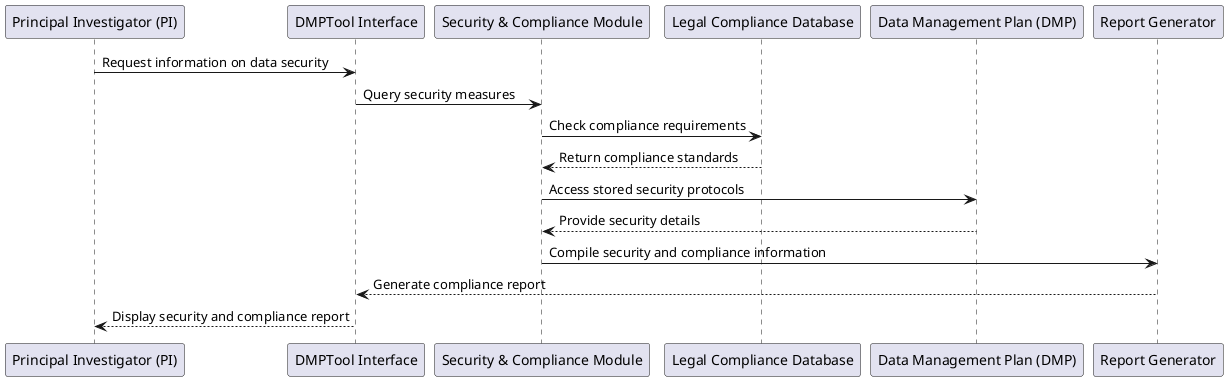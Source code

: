 @startuml
participant "Principal Investigator (PI)" as PI
participant "DMPTool Interface" as Interface
participant "Security & Compliance Module" as SecurityModule
participant "Legal Compliance Database" as ComplianceDB
participant "Data Management Plan (DMP)" as DMP
participant "Report Generator" as ReportGenerator

PI -> Interface: Request information on data security
Interface -> SecurityModule: Query security measures
SecurityModule -> ComplianceDB: Check compliance requirements
ComplianceDB --> SecurityModule: Return compliance standards
SecurityModule -> DMP: Access stored security protocols
DMP --> SecurityModule: Provide security details
SecurityModule -> ReportGenerator: Compile security and compliance information
ReportGenerator --> Interface: Generate compliance report
Interface --> PI: Display security and compliance report
@enduml